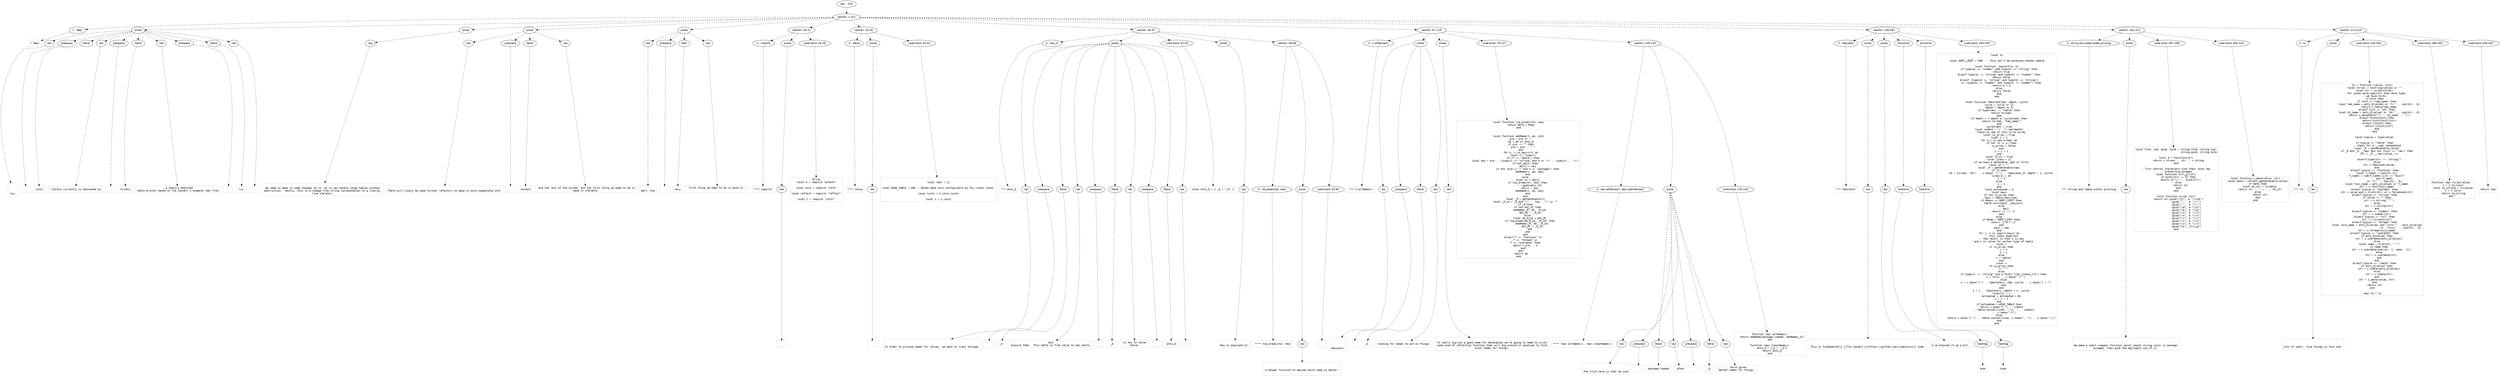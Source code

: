 digraph lpegNode {

node [fontname=Helvetica]
edge [style=dashed]

doc_0 [label="doc - 410"]


doc_0 -> { section_1}
{rank=same; section_1}

section_1 [label="section: 1-311"]


// END RANK doc_0

section_1 -> { header_2 prose_3 prose_4 prose_5 prose_6 section_7 section_8 section_9 section_10 section_11 section_12 section_13}
{rank=same; header_2 prose_3 prose_4 prose_5 prose_6 section_7 section_8 section_9 section_10 section_11 section_12 section_13}

header_2 [label="1 : Repr"]

prose_3 [label="prose"]

prose_4 [label="prose"]

prose_5 [label="prose"]

prose_6 [label="prose"]

section_7 [label="section: 18-31"]

section_8 [label="section: 32-45"]

section_9 [label="section: 46-57"]

section_10 [label="section: 67-129"]

section_11 [label="section: 146-261"]

section_12 [label="section: 262-311"]

section_13 [label="section: 312-410"]


// END RANK section_1

header_2 -> leaf_14
leaf_14  [color=Gray,shape=rectangle,fontname=Inconsolata,label="* Repr"]
// END RANK header_2

prose_3 -> { raw_15 prespace_16 literal_17 raw_18 prespace_19 literal_20 raw_21 prespace_22 literal_23 raw_24}
{rank=same; raw_15 prespace_16 literal_17 raw_18 prespace_19 literal_20 raw_21 prespace_22 literal_23 raw_24}

raw_15 [label="raw"]

prespace_16 [label="prespace"]

literal_17 [label="literal"]

raw_18 [label="raw"]

prespace_19 [label="prespace"]

literal_20 [label="literal"]

raw_21 [label="raw"]

prespace_22 [label="prespace"]

literal_23 [label="literal"]

raw_24 [label="raw"]


// END RANK prose_3

raw_15 -> leaf_25
leaf_25  [color=Gray,shape=rectangle,fontname=Inconsolata,label="


Our"]
// END RANK raw_15

prespace_16 -> leaf_26
leaf_26  [color=Gray,shape=rectangle,fontname=Inconsolata,label=" "]
// END RANK prespace_16

literal_17 -> leaf_27
leaf_27  [color=Gray,shape=rectangle,fontname=Inconsolata,label="color"]
// END RANK literal_17

raw_18 -> leaf_28
leaf_28  [color=Gray,shape=rectangle,fontname=Inconsolata,label=" library currently is dominated by"]
// END RANK raw_18

prespace_19 -> leaf_29
leaf_29  [color=Gray,shape=rectangle,fontname=Inconsolata,label=" "]
// END RANK prespace_19

literal_20 -> leaf_30
leaf_30  [color=Gray,shape=rectangle,fontname=Inconsolata,label="ts(obj)"]
// END RANK literal_20

raw_21 -> leaf_31
leaf_31  [color=Gray,shape=rectangle,fontname=Inconsolata,label=", a heavily-modified
table printer based on Tim Caswell's example repl from"]
// END RANK raw_21

prespace_22 -> leaf_32
leaf_32  [color=Gray,shape=rectangle,fontname=Inconsolata,label=" "]
// END RANK prespace_22

literal_23 -> leaf_33
leaf_33  [color=Gray,shape=rectangle,fontname=Inconsolata,label="luv"]
// END RANK literal_23

raw_24 -> leaf_34
leaf_34  [color=Gray,shape=rectangle,fontname=Inconsolata,label=".
"]
// END RANK raw_24

prose_4 -> { raw_35}
{rank=same; raw_35}

raw_35 [label="raw"]


// END RANK prose_4

raw_35 -> leaf_36
leaf_36  [color=Gray,shape=rectangle,fontname=Inconsolata,label="
We need to make it some changes to it, so it can handle large tables without
destruction.  Mostly, this is a change from string concatenation to a line-by-
line iterator.
"]
// END RANK raw_35

prose_5 -> { raw_37 prespace_38 literal_39 raw_40}
{rank=same; raw_37 prespace_38 literal_39 raw_40}

raw_37 [label="raw"]

prespace_38 [label="prespace"]

literal_39 [label="literal"]

raw_40 [label="raw"]


// END RANK prose_5

raw_37 -> leaf_41
leaf_41  [color=Gray,shape=rectangle,fontname=Inconsolata,label="
There will likely be some further refactors to make it more compatible with"]
// END RANK raw_37

prespace_38 -> leaf_42
leaf_42  [color=Gray,shape=rectangle,fontname=Inconsolata,label=""]
// END RANK prespace_38

literal_39 -> leaf_43
leaf_43  [color=Gray,shape=rectangle,fontname=Inconsolata,label="rainbuf"]
// END RANK literal_39

raw_40 -> leaf_44
leaf_44  [color=Gray,shape=rectangle,fontname=Inconsolata,label=" and the rest of the system, but the first thing we need to do is
make it iterable.
"]
// END RANK raw_40

prose_6 -> { raw_45 prespace_46 italic_47 raw_48}
{rank=same; raw_45 prespace_46 italic_47 raw_48}

raw_45 [label="raw"]

prespace_46 [label="prespace"]

italic_47 [label="italic"]

raw_48 [label="raw"]


// END RANK prose_6

raw_45 -> leaf_49
leaf_49  [color=Gray,shape=rectangle,fontname=Inconsolata,label="
Well, the"]
// END RANK raw_45

prespace_46 -> leaf_50
leaf_50  [color=Gray,shape=rectangle,fontname=Inconsolata,label=" "]
// END RANK prespace_46

italic_47 -> leaf_51
leaf_51  [color=Gray,shape=rectangle,fontname=Inconsolata,label="very"]
// END RANK italic_47

raw_48 -> leaf_52
leaf_52  [color=Gray,shape=rectangle,fontname=Inconsolata,label=" first thing we need to do is move it...

"]
// END RANK raw_48

section_7 -> { header_53 prose_54 codeblock_55}
{rank=same; header_53 prose_54 codeblock_55}

header_53 [label="4 : imports"]

prose_54 [label="prose"]

codeblock_55 [label="code block 20-29"]


// END RANK section_7

header_53 -> leaf_56
leaf_56  [color=Gray,shape=rectangle,fontname=Inconsolata,label="**** imports"]
// END RANK header_53

prose_54 -> { raw_57}
{rank=same; raw_57}

raw_57 [label="raw"]


// END RANK prose_54

raw_57 -> leaf_58
leaf_58  [color=Gray,shape=rectangle,fontname=Inconsolata,label="
"]
// END RANK raw_57

codeblock_55 -> leaf_59
leaf_59  [color=Gray,shape=rectangle,fontname=Inconsolata,label="#!lua
local a = require \"anterm\"

local core = require \"core\"

local reflect = require \"reflect\"

local C = require \"color\""]
// END RANK codeblock_55

section_8 -> { header_60 prose_61 codeblock_62}
{rank=same; header_60 prose_61 codeblock_62}

header_60 [label="4 : setup"]

prose_61 [label="prose"]

codeblock_62 [label="code block 34-43"]


// END RANK section_8

header_60 -> leaf_63
leaf_63  [color=Gray,shape=rectangle,fontname=Inconsolata,label="**** setup"]
// END RANK header_60

prose_61 -> { raw_64}
{rank=same; raw_64}

raw_64 [label="raw"]


// END RANK prose_61

raw_64 -> leaf_65
leaf_65  [color=Gray,shape=rectangle,fontname=Inconsolata,label="
"]
// END RANK raw_64

codeblock_62 -> leaf_66
leaf_66  [color=Gray,shape=rectangle,fontname=Inconsolata,label="
local repr = {}

local WIDE_TABLE = 200 -- #todo make this configurable by tty (zone) width.

local hints = C.color.hints

local c = C.color"]
// END RANK codeblock_62

section_9 -> { header_67 prose_68 codeblock_69 prose_70 section_71}
{rank=same; header_67 prose_68 codeblock_69 prose_70 section_71}

header_67 [label="3 : anti_G"]

prose_68 [label="prose"]

codeblock_69 [label="code block 52-54"]

prose_70 [label="prose"]

section_71 [label="section: 58-66"]


// END RANK section_9

header_67 -> leaf_72
leaf_72  [color=Gray,shape=rectangle,fontname=Inconsolata,label="*** anti_G"]
// END RANK header_67

prose_68 -> { raw_73 prespace_74 literal_75 raw_76 prespace_77 literal_78 raw_79 prespace_80 literal_81 raw_82}
{rank=same; raw_73 prespace_74 literal_75 raw_76 prespace_77 literal_78 raw_79 prespace_80 literal_81 raw_82}

raw_73 [label="raw"]

prespace_74 [label="prespace"]

literal_75 [label="literal"]

raw_76 [label="raw"]

prespace_77 [label="prespace"]

literal_78 [label="literal"]

raw_79 [label="raw"]

prespace_80 [label="prespace"]

literal_81 [label="literal"]

raw_82 [label="raw"]


// END RANK prose_68

raw_73 -> leaf_83
leaf_83  [color=Gray,shape=rectangle,fontname=Inconsolata,label="

In order to provide names for values, we want to trawl through"]
// END RANK raw_73

prespace_74 -> leaf_84
leaf_84  [color=Gray,shape=rectangle,fontname=Inconsolata,label=" "]
// END RANK prespace_74

literal_75 -> leaf_85
leaf_85  [color=Gray,shape=rectangle,fontname=Inconsolata,label="_G"]
// END RANK literal_75

raw_76 -> leaf_86
leaf_86  [color=Gray,shape=rectangle,fontname=Inconsolata,label=" and
acquire them.  This table is from value to key where"]
// END RANK raw_76

prespace_77 -> leaf_87
leaf_87  [color=Gray,shape=rectangle,fontname=Inconsolata,label=" "]
// END RANK prespace_77

literal_78 -> leaf_88
leaf_88  [color=Gray,shape=rectangle,fontname=Inconsolata,label="_G"]
// END RANK literal_78

raw_79 -> leaf_89
leaf_89  [color=Gray,shape=rectangle,fontname=Inconsolata,label=" is key to value,
hence,"]
// END RANK raw_79

prespace_80 -> leaf_90
leaf_90  [color=Gray,shape=rectangle,fontname=Inconsolata,label=" "]
// END RANK prespace_80

literal_81 -> leaf_91
leaf_91  [color=Gray,shape=rectangle,fontname=Inconsolata,label="anti_G"]
// END RANK literal_81

raw_82 -> leaf_92
leaf_92  [color=Gray,shape=rectangle,fontname=Inconsolata,label=".
"]
// END RANK raw_82

codeblock_69 -> leaf_93
leaf_93  [color=Gray,shape=rectangle,fontname=Inconsolata,label="local anti_G = { _G = \"_G\" }"]
// END RANK codeblock_69

prose_70 -> { raw_94}
{rank=same; raw_94}

raw_94 [label="raw"]


// END RANK prose_70

raw_94 -> leaf_95
leaf_95  [color=Gray,shape=rectangle,fontname=Inconsolata,label="
Now to populate it:
"]
// END RANK raw_94

section_71 -> { header_96 prose_97 codeblock_98}
{rank=same; header_96 prose_97 codeblock_98}

header_96 [label="4 : tie_break(old, new)"]

prose_97 [label="prose"]

codeblock_98 [label="code block 63-64"]


// END RANK section_71

header_96 -> leaf_99
leaf_99  [color=Gray,shape=rectangle,fontname=Inconsolata,label="**** tie_break(old, new)"]
// END RANK header_96

prose_97 -> { raw_100}
{rank=same; raw_100}

raw_100 [label="raw"]


// END RANK prose_97

raw_100 -> leaf_101
leaf_101  [color=Gray,shape=rectangle,fontname=Inconsolata,label="

A helper function to decide which name is better.

"]
// END RANK raw_100

codeblock_98 -> leaf_102
leaf_102  [color=Gray,shape=rectangle,fontname=Inconsolata,label=""]
// END RANK codeblock_98

section_10 -> { header_103 prose_104 prose_105 codeblock_106 section_107}
{rank=same; header_103 prose_104 prose_105 codeblock_106 section_107}

header_103 [label="3 : C.allNames()"]

prose_104 [label="prose"]

prose_105 [label="prose"]

codeblock_106 [label="code block 76-127"]

section_107 [label="section: 130-145"]


// END RANK section_10

header_103 -> leaf_108
leaf_108  [color=Gray,shape=rectangle,fontname=Inconsolata,label="*** C.allNames()"]
// END RANK header_103

prose_104 -> { raw_109 prespace_110 literal_111 raw_112}
{rank=same; raw_109 prespace_110 literal_111 raw_112}

raw_109 [label="raw"]

prespace_110 [label="prespace"]

literal_111 [label="literal"]

raw_112 [label="raw"]


// END RANK prose_104

raw_109 -> leaf_113
leaf_113  [color=Gray,shape=rectangle,fontname=Inconsolata,label="


Ransacks"]
// END RANK raw_109

prespace_110 -> leaf_114
leaf_114  [color=Gray,shape=rectangle,fontname=Inconsolata,label=" "]
// END RANK prespace_110

literal_111 -> leaf_115
leaf_115  [color=Gray,shape=rectangle,fontname=Inconsolata,label="_G"]
// END RANK literal_111

raw_112 -> leaf_116
leaf_116  [color=Gray,shape=rectangle,fontname=Inconsolata,label=" looking for names to put on things.
"]
// END RANK raw_112

prose_105 -> { raw_117}
{rank=same; raw_117}

raw_117 [label="raw"]


// END RANK prose_105

raw_117 -> leaf_118
leaf_118  [color=Gray,shape=rectangle,fontname=Inconsolata,label="
To really dig out a good name for metatables we're going to need to write
some kind of reflection function that will dig around in upvalues to find
local names for things.
"]
// END RANK raw_117

codeblock_106 -> leaf_119
leaf_119  [color=Gray,shape=rectangle,fontname=Inconsolata,label="local function tie_break(old, new)
   return #old > #new
end


local function addName(t, aG, pre)
   pre = pre or \"\"
   aG = aG or anti_G
   if pre ~= \"\" then
      pre = pre .. \".\"
   end
   for k, v in pairs(t) do
      local T = type(v)
      if (T == \"table\") then
         local key = pre .. (type(k) == \"string\" and k or \"<\" .. type(k) .. \">\")
         if not aG[v] then
            aG[v] = key
            if not (pre == \"\" and k == \"package\") then
               addName(v, aG, key)
            end
         else
            local kv = aG[v]
            if tie_break(kv, key) then
               -- quadradic lol
               aG[v] = key
               addName(v, aG, key)
            end
         end
         local _M = getmetatable(v)
         local _M_id = _M and \"⟨\" .. key.. \"⟩\" or \"\"
         if _M then
            if not aG[_M] then
               addName(_M, aG, _M_id)
               aG[_M] = _M_id
            else
               local aG_M_id = aG[_M]
               if tie_break(aG_M_id, _M_id) then
                  addName(_M, aG, _M_id)
                  aG[_M] = _M_id
               end
            end
         end
      elseif T == \"function\" or
         T == \"thread\" or
         T == \"userdata\" then
         aG[v] = pre .. k
      end
   end
   return aG
end"]
// END RANK codeblock_106

section_107 -> { header_120 prose_121 codeblock_122}
{rank=same; header_120 prose_121 codeblock_122}

header_120 [label="4 : repr.allNames(), repr.clearNames()"]

prose_121 [label="prose"]

codeblock_122 [label="code block 135-144"]


// END RANK section_107

header_120 -> leaf_123
leaf_123  [color=Gray,shape=rectangle,fontname=Inconsolata,label="**** repr.allNames(), repr.clearNames()"]
// END RANK header_120

prose_121 -> { raw_124 prespace_125 literal_126 raw_127 prespace_128 literal_129 raw_130}
{rank=same; raw_124 prespace_125 literal_126 raw_127 prespace_128 literal_129 raw_130}

raw_124 [label="raw"]

prespace_125 [label="prespace"]

literal_126 [label="literal"]

raw_127 [label="raw"]

prespace_128 [label="prespace"]

literal_129 [label="literal"]

raw_130 [label="raw"]


// END RANK prose_121

raw_124 -> leaf_131
leaf_131  [color=Gray,shape=rectangle,fontname=Inconsolata,label="

The trick here is that we scan"]
// END RANK raw_124

prespace_125 -> leaf_132
leaf_132  [color=Gray,shape=rectangle,fontname=Inconsolata,label=" "]
// END RANK prespace_125

literal_126 -> leaf_133
leaf_133  [color=Gray,shape=rectangle,fontname=Inconsolata,label="package.loaded"]
// END RANK literal_126

raw_127 -> leaf_134
leaf_134  [color=Gray,shape=rectangle,fontname=Inconsolata,label=" after"]
// END RANK raw_127

prespace_128 -> leaf_135
leaf_135  [color=Gray,shape=rectangle,fontname=Inconsolata,label=" "]
// END RANK prespace_128

literal_129 -> leaf_136
leaf_136  [color=Gray,shape=rectangle,fontname=Inconsolata,label="_G"]
// END RANK literal_129

raw_130 -> leaf_137
leaf_137  [color=Gray,shape=rectangle,fontname=Inconsolata,label=", which gives
better names for things.
"]
// END RANK raw_130

codeblock_122 -> leaf_138
leaf_138  [color=Gray,shape=rectangle,fontname=Inconsolata,label="function repr.allNames()
   return addName(package.loaded, addName(_G))
end

function repr.clearNames()
   anti_G = {_G = \"_G\"}
   return anti_G
end"]
// END RANK codeblock_122

section_11 -> { header_139 prose_140 prose_141 structure_142 structure_143 codeblock_144}
{rank=same; header_139 prose_140 prose_141 structure_142 structure_143 codeblock_144}

header_139 [label="3 : tabulator"]

prose_140 [label="prose"]

prose_141 [label="prose"]

structure_142 [label="structure"]

structure_143 [label="structure"]

codeblock_144 [label="code block 159-259"]


// END RANK section_11

header_139 -> leaf_145
leaf_145  [color=Gray,shape=rectangle,fontname=Inconsolata,label="*** tabulator"]
// END RANK header_139

prose_140 -> { raw_146}
{rank=same; raw_146}

raw_146 [label="raw"]


// END RANK prose_140

raw_146 -> leaf_147
leaf_147  [color=Gray,shape=rectangle,fontname=Inconsolata,label="

This is fundamentally [[Tim Caswell's][https://github.com/creationix]] code.
"]
// END RANK raw_146

prose_141 -> { raw_148}
{rank=same; raw_148}

raw_148 [label="raw"]


// END RANK prose_141

raw_148 -> leaf_149
leaf_149  [color=Gray,shape=rectangle,fontname=Inconsolata,label="
I've dressed it up a bit.
"]
// END RANK raw_148

structure_142 -> { hashline_150}
{rank=same; hashline_150}

hashline_150 [label="hashline"]


// END RANK structure_142

hashline_150 -> { hashtag_151}
{rank=same; hashtag_151}

hashtag_151 [label="hashtag"]


// END RANK hashline_150

hashtag_151 -> leaf_152
leaf_152  [color=Gray,shape=rectangle,fontname=Inconsolata,label="todo"]
// END RANK hashtag_151

structure_143 -> { hashline_153}
{rank=same; hashline_153}

hashline_153 [label="hashline"]


// END RANK structure_143

hashline_153 -> { hashtag_154}
{rank=same; hashtag_154}

hashtag_154 [label="hashtag"]


// END RANK hashline_153

hashtag_154 -> leaf_155
leaf_155  [color=Gray,shape=rectangle,fontname=Inconsolata,label="todo"]
// END RANK hashtag_154

codeblock_144 -> leaf_156
leaf_156  [color=Gray,shape=rectangle,fontname=Inconsolata,label="local ts

local SORT_LIMIT = 500  -- This won't be necessary #todo remove

local function _keysort(a, b)
   if type(a) == \"number\" and type(b) == \"string\" then
      return true
   elseif type(a) == \"string\" and type(b) == \"number\" then
      return false
   elseif (type(a) == \"string\" and type(b) == \"string\")
      or (type(a) == \"number\" and type(b) == \"number\") then
      return a < b
   else
      return false
   end
end

local function tabulate(tab, depth, cycle)
   cycle = cycle or {}
   depth = depth or 0
   if type(tab) ~= \"table\" then
      return ts(tab)
   end
   if depth > C.depth or cycle[tab] then
      return ts(tab, \"tab_name\")
   end
   cycle[tab] = true
   local indent = (\"  \"):rep(depth)
   -- Check to see if this is an array
   local is_array = true
   local i = 1
   for k,v in pairs(tab) do
      if not (k == i) then
         is_array = false
      end
      i = i + 1
   end
   local first = true
   local lines = {}
   -- if we have a metatable, get it first
   local mt = \"\"
   local _M = getmetatable(tab)
   if _M then
      mt = ts(tab, \"mt\") .. c.base(\" = \") .. tabulate(_M, depth + 1, cycle)
      lines[1] = mt
      i = 2
   else
      i = 1
   end
   local estimated = 0
   local keys
   if not is_array then
      keys = table.keys(tab)
      if #keys <= SORT_LIMIT then
         table.sort(keys, _keysort)
      else
         -- bail
         return \"{ !!! }\"
      end
   else
      if #tab > SORT_LIMIT then
         return \"{ #!!! }\"
      end
      keys = tab
   end
   for j, k in ipairs(keys) do
      -- this looks dumb but
      -- the result is that k is key
      -- and v is value for either type of table
      local v
      if is_array then
         v = k
         k = j
      else
         v = tab[k]
      end
      local s
      if is_array then
         s = \"\"
      else
         if type(k) == \"string\" and k:find(\"^[%a_][%a%d_]*$\") then
            s = ts(k) .. c.base(\" = \")
         else
            s = c.base(\"[\") .. tabulate(k, 100, cycle) .. c.base(\"] = \")
         end
      end
      s = s .. tabulate(v, depth + 1, cycle)
      lines[i] = s
      estimated = estimated + #s
      i = i + 1
   end
   if estimated > WIDE_TABLE then
      return c.base(\"{ \") .. indent
         .. table.concat(lines, \",\\n  \" .. indent)
         ..  c.base(\" }\")
   else
      return c.base(\"{ \") .. table.concat(lines, c.base(\", \")) .. c.base(\" }\")
   end
end"]
// END RANK codeblock_144

section_12 -> { header_157 prose_158 codeblock_159 codeblock_160}
{rank=same; header_157 prose_158 codeblock_159 codeblock_160}

header_157 [label="3 : string and cdata pretty-printing"]

prose_158 [label="prose"]

codeblock_159 [label="code block 267-298"]

codeblock_160 [label="code block 300-310"]


// END RANK section_12

header_157 -> leaf_161
leaf_161  [color=Gray,shape=rectangle,fontname=Inconsolata,label="*** string and cdata pretty-printing"]
// END RANK header_157

prose_158 -> { raw_162}
{rank=same; raw_162}

raw_162 [label="raw"]


// END RANK prose_158

raw_162 -> leaf_163
leaf_163  [color=Gray,shape=rectangle,fontname=Inconsolata,label="

We make a small wrapper function which resets string color in between
escapes, then gsub the daylights out of it.
"]
// END RANK raw_162

codeblock_159 -> leaf_164
leaf_164  [color=Gray,shape=rectangle,fontname=Inconsolata,label="local find, sub, gsub, byte = string.find, string.sub,
                              string.gsub, string.byte

local e = function(str)
   return c.stresc .. str .. c.string
end

-- Turn control characters into their byte rep,
-- preserving escapes
local function ctrl_pr(str)
   if byte(str) ~= 27 then
      return e(\"\\\\\" .. byte(str))
   else
      return str
   end
end

local function scrub (str)
   return str:gsub(\"\\27\", e \"\\\\x1b\")
             :gsub('\"',  e '\\\\\"')
             :gsub(\"'\",  e \"\\\\'\")
             :gsub(\"\\a\", e \"\\\\a\")
             :gsub(\"\\b\", e \"\\\\b\")
             :gsub(\"\\f\", e \"\\\\f\")
             :gsub(\"\\n\", e \"\\\\n\")
             :gsub(\"\\r\", e \"\\\\r\")
             :gsub(\"\\t\", e \"\\\\t\")
             :gsub(\"\\v\", e \"\\\\v\")
             :gsub(\"%c\", ctrl_pr)
end"]
// END RANK codeblock_159

codeblock_160 -> leaf_165
leaf_165  [color=Gray,shape=rectangle,fontname=Inconsolata,label="local function c_data(value, str)
   local meta = reflect.getmetatable(value)
   if meta then
      local mt_str = ts(meta)
      return str .. \" = \" .. mt_str
   else
      return str
   end
end"]
// END RANK codeblock_160

section_13 -> { header_166 prose_167 codeblock_168 codeblock_169 codeblock_170}
{rank=same; header_166 prose_167 codeblock_168 codeblock_169 codeblock_170}

header_166 [label="3 : ts"]

prose_167 [label="prose"]

codeblock_168 [label="code block 316-394"]

codeblock_169 [label="code block 396-403"]

codeblock_170 [label="code block 405-407"]


// END RANK section_13

header_166 -> leaf_171
leaf_171  [color=Gray,shape=rectangle,fontname=Inconsolata,label="*** ts"]
// END RANK header_166

prose_167 -> { raw_172}
{rank=same; raw_172}

raw_172 [label="raw"]


// END RANK prose_167

raw_172 -> leaf_173
leaf_173  [color=Gray,shape=rectangle,fontname=Inconsolata,label="

Lots of small, nice things in this one.
"]
// END RANK raw_172

codeblock_168 -> leaf_174
leaf_174  [color=Gray,shape=rectangle,fontname=Inconsolata,label="ts = function (value, hint)
   local strval = tostring(value) or \"\"
   local str = scrub(strval)
   -- For cases more specific than mere type,
   -- we have hints:
   if hint then
      if hint == \"tab_name\" then
         local tab_name = anti_G[value] or \"t:\" .. sub(str, -6)
         return c.table(tab_name)
      elseif hint == \"mt\" then
         local mt_name = anti_G[value] or \"mt:\" .. sub(str, -6)
         return c.metatable(\"⟨\" .. mt_name .. \"⟩\")
      elseif hints[hint] then
         return hints[hint](str)
      elseif c[hint] then
         return c[hint](str)
      end
   end

   local typica = type(value)

   if typica == \"table\" then
      -- check for a __repr metamethod
      local _M = getmetatable(value)
      if _M and _M.__repr and not (hint == \"raw\") then
         str = _M.__repr(value, c)

         assert(type(str) == \"string\")
      else
         str = tabulate(value)
      end
   elseif typica == \"function\" then
      local f_label = sub(str,11)
      f_label = sub(f_label,1,5) == \"built\"
                and f_label
                or \"f:\" .. sub(str, -6)
      local func_name = anti_G[value] or f_label
      str = c.func(func_name)
   elseif typica == \"boolean\" then
      str = value and c.truth(str) or c.falsehood(str)
   elseif typica == \"string\" then
      if value == \"\" then
         str = c.string('\"\"')
      else
         str = c.string(str)
      end
   elseif typica == \"number\" then
      str = c.number(str)
   elseif typica == \"nil\" then
      str = c.nilness(str)
   elseif typica == \"thread\" then
      local coro_name = anti_G[value] and \"coro:\" .. anti_G[value]
                                      or  \"coro:\" .. sub(str, -6)
      str = c.thread(coro_name)
   elseif typica == \"userdata\" then
      if anti_G[value] then
         str = c.userdata(anti_G[value])
      else
         local name = find(str, \":\")
         if name then
            str = c.userdata(sub(str, 1, name - 1))
         else
            str = c.userdata(str)
         end
      end
   elseif typica == \"cdata\" then
      if anti_G[value] then
         str = c.cdata(anti_G[value])
      else
         str = c.cdata(str)
      end
      str = c_data(value, str)
   end
   return str
end

repr.ts = ts"]
// END RANK codeblock_168

codeblock_169 -> leaf_175
leaf_175  [color=Gray,shape=rectangle,fontname=Inconsolata,label="function repr.ts_bw(value)
   c = C.no_color
   local to_string = ts(value)
   c = C.color
   return to_string
end"]
// END RANK codeblock_169

codeblock_170 -> leaf_176
leaf_176  [color=Gray,shape=rectangle,fontname=Inconsolata,label="return repr"]
// END RANK codeblock_170


}
